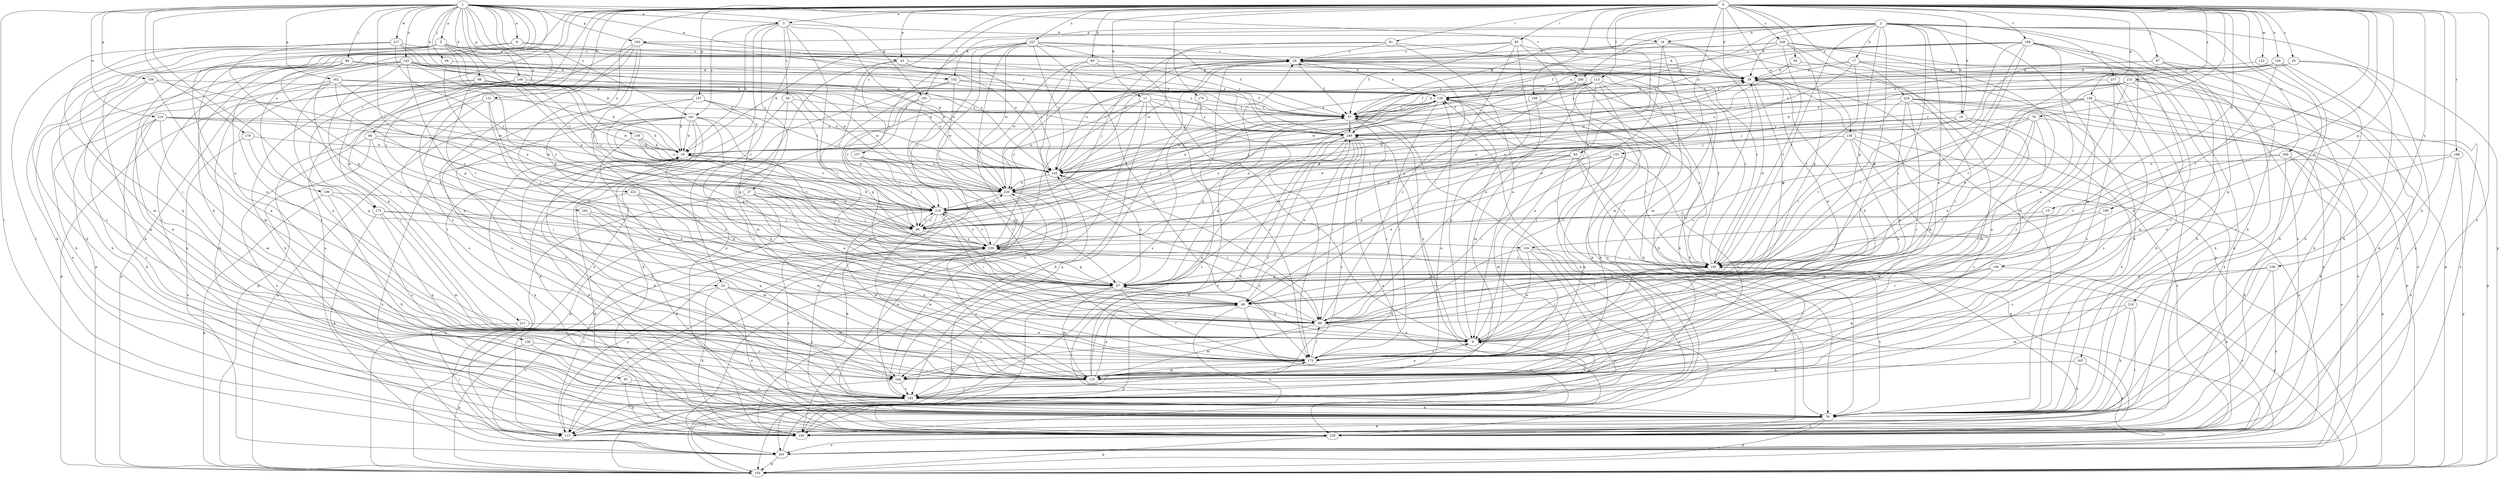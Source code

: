 strict digraph  {
0;
1;
2;
3;
5;
8;
9;
11;
15;
16;
17;
18;
19;
20;
23;
26;
27;
28;
38;
43;
48;
54;
57;
66;
67;
69;
76;
78;
81;
83;
85;
86;
87;
88;
94;
95;
96;
98;
102;
105;
113;
115;
116;
122;
125;
126;
130;
131;
133;
134;
135;
137;
138;
139;
142;
145;
146;
149;
150;
155;
156;
157;
159;
162;
163;
164;
168;
170;
172;
173;
179;
181;
182;
188;
190;
191;
192;
196;
198;
200;
201;
206;
210;
211;
217;
219;
220;
222;
224;
227;
230;
233;
236;
237;
239;
245;
248;
249;
0 -> 3  [label=a];
0 -> 11  [label=b];
0 -> 15  [label=b];
0 -> 16  [label=b];
0 -> 20  [label=c];
0 -> 38  [label=d];
0 -> 43  [label=e];
0 -> 54  [label=f];
0 -> 69  [label=h];
0 -> 76  [label=h];
0 -> 78  [label=i];
0 -> 81  [label=i];
0 -> 83  [label=i];
0 -> 85  [label=i];
0 -> 87  [label=j];
0 -> 113  [label=l];
0 -> 115  [label=l];
0 -> 116  [label=m];
0 -> 122  [label=m];
0 -> 126  [label=n];
0 -> 130  [label=n];
0 -> 131  [label=n];
0 -> 133  [label=n];
0 -> 134  [label=n];
0 -> 137  [label=o];
0 -> 146  [label=p];
0 -> 156  [label=q];
0 -> 157  [label=q];
0 -> 168  [label=r];
0 -> 170  [label=r];
0 -> 172  [label=r];
0 -> 188  [label=t];
0 -> 190  [label=t];
0 -> 191  [label=t];
0 -> 196  [label=u];
0 -> 198  [label=u];
0 -> 211  [label=w];
0 -> 222  [label=x];
0 -> 224  [label=x];
0 -> 227  [label=x];
0 -> 230  [label=x];
0 -> 233  [label=y];
0 -> 236  [label=y];
0 -> 245  [label=z];
0 -> 248  [label=z];
1 -> 3  [label=a];
1 -> 5  [label=a];
1 -> 8  [label=a];
1 -> 23  [label=c];
1 -> 43  [label=e];
1 -> 66  [label=g];
1 -> 76  [label=h];
1 -> 88  [label=j];
1 -> 94  [label=j];
1 -> 95  [label=j];
1 -> 96  [label=j];
1 -> 98  [label=k];
1 -> 102  [label=k];
1 -> 115  [label=l];
1 -> 138  [label=o];
1 -> 139  [label=o];
1 -> 142  [label=o];
1 -> 149  [label=p];
1 -> 150  [label=p];
1 -> 159  [label=q];
1 -> 162  [label=q];
1 -> 172  [label=r];
1 -> 179  [label=s];
1 -> 181  [label=s];
1 -> 191  [label=t];
1 -> 206  [label=v];
1 -> 217  [label=w];
1 -> 219  [label=w];
1 -> 249  [label=z];
2 -> 9  [label=a];
2 -> 16  [label=b];
2 -> 17  [label=b];
2 -> 18  [label=b];
2 -> 38  [label=d];
2 -> 48  [label=e];
2 -> 57  [label=f];
2 -> 67  [label=g];
2 -> 86  [label=i];
2 -> 102  [label=k];
2 -> 105  [label=k];
2 -> 125  [label=m];
2 -> 145  [label=o];
2 -> 150  [label=p];
2 -> 155  [label=p];
2 -> 163  [label=q];
2 -> 192  [label=t];
2 -> 200  [label=u];
2 -> 206  [label=v];
2 -> 237  [label=y];
3 -> 18  [label=b];
3 -> 19  [label=b];
3 -> 23  [label=c];
3 -> 26  [label=c];
3 -> 27  [label=c];
3 -> 86  [label=i];
3 -> 115  [label=l];
3 -> 181  [label=s];
3 -> 220  [label=w];
5 -> 9  [label=a];
5 -> 28  [label=c];
5 -> 38  [label=d];
5 -> 57  [label=f];
5 -> 105  [label=k];
5 -> 134  [label=n];
5 -> 145  [label=o];
5 -> 164  [label=q];
5 -> 182  [label=s];
5 -> 210  [label=v];
8 -> 28  [label=c];
8 -> 76  [label=h];
8 -> 105  [label=k];
8 -> 249  [label=z];
9 -> 38  [label=d];
9 -> 67  [label=g];
9 -> 135  [label=n];
9 -> 173  [label=r];
9 -> 192  [label=t];
9 -> 249  [label=z];
11 -> 57  [label=f];
11 -> 105  [label=k];
11 -> 115  [label=l];
11 -> 173  [label=r];
11 -> 220  [label=w];
11 -> 239  [label=y];
11 -> 249  [label=z];
15 -> 96  [label=j];
15 -> 173  [label=r];
16 -> 76  [label=h];
16 -> 173  [label=r];
16 -> 192  [label=t];
16 -> 210  [label=v];
16 -> 249  [label=z];
17 -> 38  [label=d];
17 -> 76  [label=h];
17 -> 105  [label=k];
17 -> 135  [label=n];
17 -> 155  [label=p];
17 -> 192  [label=t];
17 -> 239  [label=y];
18 -> 28  [label=c];
18 -> 48  [label=e];
18 -> 125  [label=m];
18 -> 145  [label=o];
18 -> 155  [label=p];
18 -> 182  [label=s];
19 -> 145  [label=o];
19 -> 201  [label=u];
19 -> 230  [label=x];
19 -> 239  [label=y];
20 -> 38  [label=d];
20 -> 57  [label=f];
20 -> 76  [label=h];
20 -> 105  [label=k];
23 -> 48  [label=e];
23 -> 105  [label=k];
23 -> 125  [label=m];
23 -> 173  [label=r];
23 -> 201  [label=u];
23 -> 230  [label=x];
26 -> 57  [label=f];
26 -> 67  [label=g];
26 -> 105  [label=k];
26 -> 173  [label=r];
27 -> 48  [label=e];
27 -> 67  [label=g];
27 -> 115  [label=l];
27 -> 155  [label=p];
27 -> 210  [label=v];
27 -> 239  [label=y];
28 -> 38  [label=d];
28 -> 57  [label=f];
28 -> 105  [label=k];
28 -> 135  [label=n];
28 -> 145  [label=o];
28 -> 155  [label=p];
38 -> 28  [label=c];
38 -> 67  [label=g];
38 -> 76  [label=h];
38 -> 125  [label=m];
38 -> 135  [label=n];
43 -> 38  [label=d];
43 -> 96  [label=j];
43 -> 105  [label=k];
43 -> 145  [label=o];
48 -> 86  [label=i];
48 -> 155  [label=p];
48 -> 201  [label=u];
48 -> 210  [label=v];
48 -> 230  [label=x];
54 -> 38  [label=d];
54 -> 76  [label=h];
54 -> 220  [label=w];
57 -> 38  [label=d];
57 -> 67  [label=g];
57 -> 96  [label=j];
57 -> 105  [label=k];
57 -> 173  [label=r];
57 -> 192  [label=t];
57 -> 249  [label=z];
66 -> 19  [label=b];
66 -> 76  [label=h];
66 -> 86  [label=i];
66 -> 96  [label=j];
66 -> 230  [label=x];
67 -> 48  [label=e];
67 -> 125  [label=m];
67 -> 145  [label=o];
67 -> 173  [label=r];
67 -> 182  [label=s];
69 -> 9  [label=a];
69 -> 38  [label=d];
69 -> 201  [label=u];
69 -> 220  [label=w];
76 -> 19  [label=b];
76 -> 105  [label=k];
76 -> 115  [label=l];
76 -> 155  [label=p];
76 -> 192  [label=t];
76 -> 220  [label=w];
76 -> 230  [label=x];
78 -> 9  [label=a];
78 -> 48  [label=e];
78 -> 86  [label=i];
78 -> 105  [label=k];
78 -> 210  [label=v];
78 -> 239  [label=y];
78 -> 249  [label=z];
81 -> 9  [label=a];
81 -> 19  [label=b];
81 -> 28  [label=c];
81 -> 125  [label=m];
81 -> 220  [label=w];
83 -> 67  [label=g];
83 -> 125  [label=m];
83 -> 145  [label=o];
83 -> 155  [label=p];
83 -> 192  [label=t];
83 -> 220  [label=w];
83 -> 230  [label=x];
85 -> 9  [label=a];
85 -> 28  [label=c];
85 -> 57  [label=f];
85 -> 86  [label=i];
85 -> 96  [label=j];
85 -> 173  [label=r];
85 -> 192  [label=t];
86 -> 9  [label=a];
86 -> 19  [label=b];
86 -> 28  [label=c];
86 -> 38  [label=d];
86 -> 125  [label=m];
86 -> 239  [label=y];
87 -> 38  [label=d];
87 -> 48  [label=e];
87 -> 96  [label=j];
87 -> 105  [label=k];
87 -> 182  [label=s];
87 -> 230  [label=x];
88 -> 38  [label=d];
88 -> 48  [label=e];
88 -> 76  [label=h];
88 -> 125  [label=m];
88 -> 145  [label=o];
94 -> 38  [label=d];
94 -> 239  [label=y];
95 -> 105  [label=k];
95 -> 182  [label=s];
96 -> 19  [label=b];
96 -> 125  [label=m];
96 -> 210  [label=v];
96 -> 239  [label=y];
98 -> 76  [label=h];
98 -> 135  [label=n];
98 -> 145  [label=o];
98 -> 155  [label=p];
98 -> 192  [label=t];
98 -> 210  [label=v];
98 -> 220  [label=w];
98 -> 249  [label=z];
102 -> 57  [label=f];
102 -> 125  [label=m];
102 -> 135  [label=n];
102 -> 201  [label=u];
102 -> 220  [label=w];
105 -> 135  [label=n];
113 -> 9  [label=a];
113 -> 19  [label=b];
113 -> 57  [label=f];
113 -> 76  [label=h];
113 -> 86  [label=i];
113 -> 96  [label=j];
113 -> 105  [label=k];
113 -> 135  [label=n];
113 -> 173  [label=r];
113 -> 220  [label=w];
115 -> 57  [label=f];
115 -> 239  [label=y];
115 -> 249  [label=z];
116 -> 76  [label=h];
116 -> 86  [label=i];
116 -> 115  [label=l];
116 -> 125  [label=m];
122 -> 38  [label=d];
122 -> 76  [label=h];
125 -> 9  [label=a];
125 -> 28  [label=c];
125 -> 48  [label=e];
125 -> 173  [label=r];
125 -> 182  [label=s];
125 -> 239  [label=y];
125 -> 249  [label=z];
126 -> 38  [label=d];
126 -> 76  [label=h];
126 -> 105  [label=k];
126 -> 145  [label=o];
126 -> 192  [label=t];
126 -> 249  [label=z];
130 -> 9  [label=a];
130 -> 19  [label=b];
130 -> 145  [label=o];
130 -> 182  [label=s];
130 -> 192  [label=t];
130 -> 201  [label=u];
130 -> 230  [label=x];
131 -> 57  [label=f];
131 -> 86  [label=i];
131 -> 125  [label=m];
131 -> 155  [label=p];
131 -> 182  [label=s];
133 -> 48  [label=e];
133 -> 86  [label=i];
133 -> 125  [label=m];
133 -> 145  [label=o];
133 -> 164  [label=q];
134 -> 9  [label=a];
134 -> 155  [label=p];
134 -> 164  [label=q];
134 -> 192  [label=t];
134 -> 230  [label=x];
135 -> 57  [label=f];
135 -> 76  [label=h];
135 -> 173  [label=r];
135 -> 239  [label=y];
137 -> 67  [label=g];
137 -> 96  [label=j];
137 -> 145  [label=o];
137 -> 155  [label=p];
137 -> 210  [label=v];
138 -> 155  [label=p];
138 -> 173  [label=r];
138 -> 230  [label=x];
139 -> 9  [label=a];
139 -> 19  [label=b];
139 -> 145  [label=o];
139 -> 210  [label=v];
139 -> 220  [label=w];
142 -> 9  [label=a];
142 -> 38  [label=d];
142 -> 67  [label=g];
142 -> 86  [label=i];
142 -> 105  [label=k];
142 -> 145  [label=o];
142 -> 155  [label=p];
142 -> 220  [label=w];
142 -> 239  [label=y];
142 -> 249  [label=z];
145 -> 28  [label=c];
145 -> 86  [label=i];
145 -> 220  [label=w];
146 -> 67  [label=g];
146 -> 164  [label=q];
146 -> 173  [label=r];
146 -> 201  [label=u];
149 -> 76  [label=h];
149 -> 135  [label=n];
149 -> 145  [label=o];
149 -> 155  [label=p];
149 -> 173  [label=r];
149 -> 220  [label=w];
150 -> 28  [label=c];
150 -> 67  [label=g];
150 -> 96  [label=j];
150 -> 145  [label=o];
150 -> 164  [label=q];
150 -> 182  [label=s];
150 -> 201  [label=u];
155 -> 28  [label=c];
156 -> 57  [label=f];
156 -> 155  [label=p];
156 -> 173  [label=r];
156 -> 182  [label=s];
156 -> 192  [label=t];
156 -> 230  [label=x];
156 -> 249  [label=z];
157 -> 19  [label=b];
157 -> 57  [label=f];
157 -> 67  [label=g];
157 -> 96  [label=j];
157 -> 145  [label=o];
157 -> 182  [label=s];
159 -> 9  [label=a];
159 -> 135  [label=n];
159 -> 164  [label=q];
159 -> 210  [label=v];
159 -> 230  [label=x];
162 -> 9  [label=a];
162 -> 19  [label=b];
162 -> 76  [label=h];
162 -> 135  [label=n];
162 -> 173  [label=r];
162 -> 220  [label=w];
162 -> 239  [label=y];
163 -> 76  [label=h];
163 -> 164  [label=q];
163 -> 230  [label=x];
164 -> 115  [label=l];
164 -> 145  [label=o];
164 -> 182  [label=s];
168 -> 48  [label=e];
168 -> 145  [label=o];
168 -> 155  [label=p];
168 -> 230  [label=x];
170 -> 57  [label=f];
170 -> 173  [label=r];
170 -> 182  [label=s];
172 -> 96  [label=j];
172 -> 105  [label=k];
172 -> 125  [label=m];
172 -> 164  [label=q];
172 -> 239  [label=y];
173 -> 86  [label=i];
173 -> 125  [label=m];
173 -> 164  [label=q];
173 -> 192  [label=t];
179 -> 19  [label=b];
179 -> 67  [label=g];
179 -> 201  [label=u];
181 -> 19  [label=b];
181 -> 67  [label=g];
181 -> 86  [label=i];
181 -> 105  [label=k];
181 -> 155  [label=p];
181 -> 173  [label=r];
181 -> 182  [label=s];
181 -> 192  [label=t];
181 -> 230  [label=x];
181 -> 249  [label=z];
182 -> 9  [label=a];
182 -> 19  [label=b];
182 -> 76  [label=h];
182 -> 115  [label=l];
182 -> 135  [label=n];
188 -> 9  [label=a];
188 -> 28  [label=c];
188 -> 57  [label=f];
188 -> 67  [label=g];
188 -> 86  [label=i];
188 -> 96  [label=j];
188 -> 164  [label=q];
188 -> 173  [label=r];
188 -> 182  [label=s];
188 -> 249  [label=z];
190 -> 9  [label=a];
190 -> 96  [label=j];
190 -> 182  [label=s];
191 -> 48  [label=e];
191 -> 57  [label=f];
191 -> 173  [label=r];
191 -> 210  [label=v];
192 -> 28  [label=c];
192 -> 38  [label=d];
192 -> 67  [label=g];
192 -> 135  [label=n];
192 -> 155  [label=p];
196 -> 76  [label=h];
196 -> 155  [label=p];
196 -> 182  [label=s];
196 -> 210  [label=v];
198 -> 57  [label=f];
198 -> 76  [label=h];
198 -> 125  [label=m];
200 -> 105  [label=k];
200 -> 145  [label=o];
200 -> 155  [label=p];
200 -> 192  [label=t];
200 -> 201  [label=u];
201 -> 57  [label=f];
201 -> 155  [label=p];
206 -> 67  [label=g];
206 -> 105  [label=k];
206 -> 135  [label=n];
206 -> 192  [label=t];
206 -> 230  [label=x];
210 -> 38  [label=d];
210 -> 57  [label=f];
210 -> 86  [label=i];
210 -> 96  [label=j];
210 -> 125  [label=m];
210 -> 135  [label=n];
210 -> 220  [label=w];
210 -> 230  [label=x];
210 -> 239  [label=y];
211 -> 9  [label=a];
211 -> 115  [label=l];
217 -> 19  [label=b];
217 -> 28  [label=c];
217 -> 57  [label=f];
217 -> 67  [label=g];
217 -> 115  [label=l];
217 -> 125  [label=m];
217 -> 210  [label=v];
219 -> 19  [label=b];
219 -> 76  [label=h];
219 -> 125  [label=m];
219 -> 164  [label=q];
219 -> 182  [label=s];
219 -> 220  [label=w];
219 -> 249  [label=z];
220 -> 28  [label=c];
220 -> 86  [label=i];
220 -> 105  [label=k];
220 -> 135  [label=n];
220 -> 182  [label=s];
220 -> 210  [label=v];
222 -> 67  [label=g];
222 -> 105  [label=k];
222 -> 125  [label=m];
222 -> 164  [label=q];
222 -> 210  [label=v];
224 -> 9  [label=a];
224 -> 57  [label=f];
224 -> 125  [label=m];
224 -> 155  [label=p];
224 -> 173  [label=r];
224 -> 201  [label=u];
224 -> 230  [label=x];
224 -> 239  [label=y];
227 -> 28  [label=c];
227 -> 57  [label=f];
227 -> 115  [label=l];
227 -> 145  [label=o];
227 -> 173  [label=r];
227 -> 182  [label=s];
227 -> 210  [label=v];
227 -> 220  [label=w];
227 -> 239  [label=y];
227 -> 249  [label=z];
230 -> 19  [label=b];
230 -> 155  [label=p];
230 -> 201  [label=u];
230 -> 239  [label=y];
233 -> 19  [label=b];
233 -> 76  [label=h];
233 -> 86  [label=i];
233 -> 125  [label=m];
233 -> 135  [label=n];
233 -> 192  [label=t];
233 -> 201  [label=u];
233 -> 249  [label=z];
236 -> 67  [label=g];
236 -> 76  [label=h];
236 -> 173  [label=r];
236 -> 230  [label=x];
237 -> 76  [label=h];
237 -> 115  [label=l];
237 -> 135  [label=n];
237 -> 182  [label=s];
237 -> 201  [label=u];
239 -> 28  [label=c];
239 -> 38  [label=d];
239 -> 67  [label=g];
239 -> 115  [label=l];
239 -> 135  [label=n];
239 -> 192  [label=t];
239 -> 210  [label=v];
245 -> 76  [label=h];
245 -> 96  [label=j];
245 -> 125  [label=m];
248 -> 28  [label=c];
248 -> 67  [label=g];
248 -> 125  [label=m];
248 -> 145  [label=o];
248 -> 173  [label=r];
248 -> 192  [label=t];
248 -> 230  [label=x];
248 -> 249  [label=z];
249 -> 19  [label=b];
249 -> 48  [label=e];
249 -> 67  [label=g];
249 -> 76  [label=h];
249 -> 86  [label=i];
249 -> 164  [label=q];
249 -> 182  [label=s];
249 -> 230  [label=x];
}
